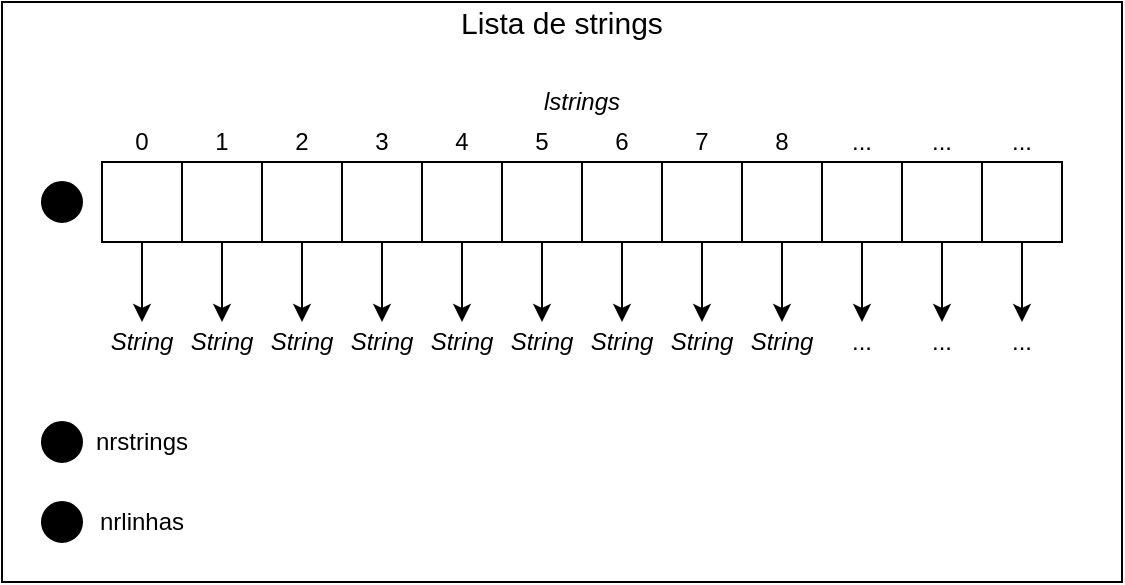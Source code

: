 <mxfile version="10.7.1" type="device"><diagram id="8GkzO-2iXQMkuJmufmp5" name="Page-1"><mxGraphModel dx="840" dy="447" grid="1" gridSize="10" guides="1" tooltips="1" connect="1" arrows="1" fold="1" page="1" pageScale="1" pageWidth="850" pageHeight="1100" math="0" shadow="0"><root><mxCell id="0"/><mxCell id="1" parent="0"/><mxCell id="2WYAGC3ekxAIEiTmy_mu-112" value="" style="rounded=0;whiteSpace=wrap;html=1;" parent="1" vertex="1"><mxGeometry x="80" y="40" width="560" height="290" as="geometry"/></mxCell><mxCell id="2WYAGC3ekxAIEiTmy_mu-1" value="" style="whiteSpace=wrap;html=1;aspect=fixed;" parent="1" vertex="1"><mxGeometry x="130" y="120" width="40" height="40" as="geometry"/></mxCell><mxCell id="2WYAGC3ekxAIEiTmy_mu-2" value="" style="whiteSpace=wrap;html=1;aspect=fixed;" parent="1" vertex="1"><mxGeometry x="170" y="120" width="40" height="40" as="geometry"/></mxCell><mxCell id="2WYAGC3ekxAIEiTmy_mu-4" value="" style="whiteSpace=wrap;html=1;aspect=fixed;" parent="1" vertex="1"><mxGeometry x="250" y="120" width="40" height="40" as="geometry"/></mxCell><mxCell id="2WYAGC3ekxAIEiTmy_mu-7" value="" style="whiteSpace=wrap;html=1;aspect=fixed;" parent="1" vertex="1"><mxGeometry x="290" y="120" width="40" height="40" as="geometry"/></mxCell><mxCell id="2WYAGC3ekxAIEiTmy_mu-8" value="" style="whiteSpace=wrap;html=1;aspect=fixed;" parent="1" vertex="1"><mxGeometry x="330" y="120" width="40" height="40" as="geometry"/></mxCell><mxCell id="2WYAGC3ekxAIEiTmy_mu-10" value="" style="whiteSpace=wrap;html=1;aspect=fixed;" parent="1" vertex="1"><mxGeometry x="410" y="120" width="40" height="40" as="geometry"/></mxCell><mxCell id="2WYAGC3ekxAIEiTmy_mu-11" value="" style="whiteSpace=wrap;html=1;aspect=fixed;" parent="1" vertex="1"><mxGeometry x="450" y="120" width="40" height="40" as="geometry"/></mxCell><mxCell id="2WYAGC3ekxAIEiTmy_mu-12" value="" style="whiteSpace=wrap;html=1;aspect=fixed;" parent="1" vertex="1"><mxGeometry x="490" y="120" width="40" height="40" as="geometry"/></mxCell><mxCell id="2WYAGC3ekxAIEiTmy_mu-13" value="" style="whiteSpace=wrap;html=1;aspect=fixed;" parent="1" vertex="1"><mxGeometry x="530" y="120" width="40" height="40" as="geometry"/></mxCell><mxCell id="2WYAGC3ekxAIEiTmy_mu-14" value="" style="whiteSpace=wrap;html=1;aspect=fixed;" parent="1" vertex="1"><mxGeometry x="570" y="120" width="40" height="40" as="geometry"/></mxCell><mxCell id="2WYAGC3ekxAIEiTmy_mu-16" value="&lt;i&gt;lstrings&lt;/i&gt;" style="text;html=1;strokeColor=none;fillColor=none;align=center;verticalAlign=middle;whiteSpace=wrap;rounded=0;" parent="1" vertex="1"><mxGeometry x="350" y="80" width="40" height="20" as="geometry"/></mxCell><mxCell id="2WYAGC3ekxAIEiTmy_mu-17" value="" style="endArrow=classic;html=1;exitX=0.5;exitY=1;exitDx=0;exitDy=0;entryX=0.5;entryY=0;entryDx=0;entryDy=0;" parent="1" source="2WYAGC3ekxAIEiTmy_mu-8" target="oww64-2o9A2ZtZIngmTk-17" edge="1"><mxGeometry width="50" height="50" relative="1" as="geometry"><mxPoint x="130" y="310" as="sourcePoint"/><mxPoint x="350" y="190" as="targetPoint"/></mxGeometry></mxCell><mxCell id="2WYAGC3ekxAIEiTmy_mu-43" value="" style="whiteSpace=wrap;html=1;aspect=fixed;" parent="1" vertex="1"><mxGeometry x="370" y="120" width="40" height="40" as="geometry"/></mxCell><mxCell id="2WYAGC3ekxAIEiTmy_mu-44" value="" style="whiteSpace=wrap;html=1;aspect=fixed;" parent="1" vertex="1"><mxGeometry x="210" y="120" width="40" height="40" as="geometry"/></mxCell><mxCell id="2WYAGC3ekxAIEiTmy_mu-45" value="0" style="text;html=1;strokeColor=none;fillColor=none;align=center;verticalAlign=middle;whiteSpace=wrap;rounded=0;" parent="1" vertex="1"><mxGeometry x="130" y="100" width="40" height="20" as="geometry"/></mxCell><mxCell id="2WYAGC3ekxAIEiTmy_mu-47" value="1" style="text;html=1;strokeColor=none;fillColor=none;align=center;verticalAlign=middle;whiteSpace=wrap;rounded=0;" parent="1" vertex="1"><mxGeometry x="170" y="100" width="40" height="20" as="geometry"/></mxCell><mxCell id="2WYAGC3ekxAIEiTmy_mu-48" value="2" style="text;html=1;strokeColor=none;fillColor=none;align=center;verticalAlign=middle;whiteSpace=wrap;rounded=0;" parent="1" vertex="1"><mxGeometry x="210" y="100" width="40" height="20" as="geometry"/></mxCell><mxCell id="2WYAGC3ekxAIEiTmy_mu-49" value="3" style="text;html=1;strokeColor=none;fillColor=none;align=center;verticalAlign=middle;whiteSpace=wrap;rounded=0;" parent="1" vertex="1"><mxGeometry x="250" y="100" width="40" height="20" as="geometry"/></mxCell><mxCell id="2WYAGC3ekxAIEiTmy_mu-50" value="4" style="text;html=1;strokeColor=none;fillColor=none;align=center;verticalAlign=middle;whiteSpace=wrap;rounded=0;" parent="1" vertex="1"><mxGeometry x="290" y="100" width="40" height="20" as="geometry"/></mxCell><mxCell id="2WYAGC3ekxAIEiTmy_mu-51" value="5&lt;br&gt;" style="text;html=1;strokeColor=none;fillColor=none;align=center;verticalAlign=middle;whiteSpace=wrap;rounded=0;" parent="1" vertex="1"><mxGeometry x="330" y="100" width="40" height="20" as="geometry"/></mxCell><mxCell id="2WYAGC3ekxAIEiTmy_mu-52" value="6&lt;br&gt;" style="text;html=1;strokeColor=none;fillColor=none;align=center;verticalAlign=middle;whiteSpace=wrap;rounded=0;" parent="1" vertex="1"><mxGeometry x="370" y="100" width="40" height="20" as="geometry"/></mxCell><mxCell id="2WYAGC3ekxAIEiTmy_mu-53" value="7&lt;br&gt;" style="text;html=1;strokeColor=none;fillColor=none;align=center;verticalAlign=middle;whiteSpace=wrap;rounded=0;" parent="1" vertex="1"><mxGeometry x="410" y="100" width="40" height="20" as="geometry"/></mxCell><mxCell id="2WYAGC3ekxAIEiTmy_mu-54" value="8" style="text;html=1;strokeColor=none;fillColor=none;align=center;verticalAlign=middle;whiteSpace=wrap;rounded=0;" parent="1" vertex="1"><mxGeometry x="450" y="100" width="40" height="20" as="geometry"/></mxCell><mxCell id="2WYAGC3ekxAIEiTmy_mu-55" value="..." style="text;html=1;strokeColor=none;fillColor=none;align=center;verticalAlign=middle;whiteSpace=wrap;rounded=0;" parent="1" vertex="1"><mxGeometry x="490" y="100" width="40" height="20" as="geometry"/></mxCell><mxCell id="2WYAGC3ekxAIEiTmy_mu-56" value="..." style="text;html=1;strokeColor=none;fillColor=none;align=center;verticalAlign=middle;whiteSpace=wrap;rounded=0;" parent="1" vertex="1"><mxGeometry x="530" y="100" width="40" height="20" as="geometry"/></mxCell><mxCell id="2WYAGC3ekxAIEiTmy_mu-57" value="..." style="text;html=1;strokeColor=none;fillColor=none;align=center;verticalAlign=middle;whiteSpace=wrap;rounded=0;" parent="1" vertex="1"><mxGeometry x="570" y="100" width="40" height="20" as="geometry"/></mxCell><mxCell id="2WYAGC3ekxAIEiTmy_mu-60" value="" style="endArrow=classic;html=1;exitX=0.5;exitY=1;exitDx=0;exitDy=0;" parent="1" edge="1"><mxGeometry width="50" height="50" relative="1" as="geometry"><mxPoint x="550" y="160" as="sourcePoint"/><mxPoint x="550" y="200" as="targetPoint"/></mxGeometry></mxCell><mxCell id="2WYAGC3ekxAIEiTmy_mu-62" value="...&lt;br&gt;" style="text;html=1;strokeColor=none;fillColor=none;align=center;verticalAlign=middle;whiteSpace=wrap;rounded=0;" parent="1" vertex="1"><mxGeometry x="530" y="200" width="40" height="20" as="geometry"/></mxCell><mxCell id="2WYAGC3ekxAIEiTmy_mu-69" value="" style="endArrow=classic;html=1;exitX=0.5;exitY=1;exitDx=0;exitDy=0;" parent="1" edge="1"><mxGeometry width="50" height="50" relative="1" as="geometry"><mxPoint x="430" y="160" as="sourcePoint"/><mxPoint x="430" y="200" as="targetPoint"/></mxGeometry></mxCell><mxCell id="2WYAGC3ekxAIEiTmy_mu-70" value="&lt;i&gt;String&lt;/i&gt;&lt;br&gt;" style="text;html=1;strokeColor=none;fillColor=none;align=center;verticalAlign=middle;whiteSpace=wrap;rounded=0;" parent="1" vertex="1"><mxGeometry x="410" y="200" width="40" height="20" as="geometry"/></mxCell><mxCell id="2WYAGC3ekxAIEiTmy_mu-71" value="" style="endArrow=classic;html=1;exitX=0.5;exitY=1;exitDx=0;exitDy=0;" parent="1" edge="1"><mxGeometry width="50" height="50" relative="1" as="geometry"><mxPoint x="470" y="160" as="sourcePoint"/><mxPoint x="470" y="200" as="targetPoint"/></mxGeometry></mxCell><mxCell id="2WYAGC3ekxAIEiTmy_mu-72" value="&lt;i&gt;String&lt;/i&gt;&lt;br&gt;" style="text;html=1;strokeColor=none;fillColor=none;align=center;verticalAlign=middle;whiteSpace=wrap;rounded=0;" parent="1" vertex="1"><mxGeometry x="450" y="200" width="40" height="20" as="geometry"/></mxCell><mxCell id="2WYAGC3ekxAIEiTmy_mu-73" value="" style="endArrow=classic;html=1;exitX=0.5;exitY=1;exitDx=0;exitDy=0;" parent="1" edge="1"><mxGeometry width="50" height="50" relative="1" as="geometry"><mxPoint x="510" y="160" as="sourcePoint"/><mxPoint x="510" y="200" as="targetPoint"/></mxGeometry></mxCell><mxCell id="2WYAGC3ekxAIEiTmy_mu-74" value="...&lt;br&gt;" style="text;html=1;strokeColor=none;fillColor=none;align=center;verticalAlign=middle;whiteSpace=wrap;rounded=0;" parent="1" vertex="1"><mxGeometry x="490" y="200" width="40" height="20" as="geometry"/></mxCell><mxCell id="2WYAGC3ekxAIEiTmy_mu-75" value="" style="endArrow=classic;html=1;exitX=0.5;exitY=1;exitDx=0;exitDy=0;" parent="1" edge="1"><mxGeometry width="50" height="50" relative="1" as="geometry"><mxPoint x="590" y="160" as="sourcePoint"/><mxPoint x="590" y="200" as="targetPoint"/></mxGeometry></mxCell><mxCell id="2WYAGC3ekxAIEiTmy_mu-76" value="...&lt;br&gt;" style="text;html=1;strokeColor=none;fillColor=none;align=center;verticalAlign=middle;whiteSpace=wrap;rounded=0;" parent="1" vertex="1"><mxGeometry x="570" y="200" width="40" height="20" as="geometry"/></mxCell><mxCell id="2WYAGC3ekxAIEiTmy_mu-77" value="" style="endArrow=classic;html=1;exitX=0.5;exitY=1;exitDx=0;exitDy=0;" parent="1" edge="1"><mxGeometry width="50" height="50" relative="1" as="geometry"><mxPoint x="390" y="160" as="sourcePoint"/><mxPoint x="390" y="200" as="targetPoint"/></mxGeometry></mxCell><mxCell id="2WYAGC3ekxAIEiTmy_mu-78" value="&lt;i&gt;String&lt;/i&gt;&lt;br&gt;" style="text;html=1;strokeColor=none;fillColor=none;align=center;verticalAlign=middle;whiteSpace=wrap;rounded=0;" parent="1" vertex="1"><mxGeometry x="370" y="200" width="40" height="20" as="geometry"/></mxCell><mxCell id="2WYAGC3ekxAIEiTmy_mu-79" value="" style="endArrow=classic;html=1;exitX=0.5;exitY=1;exitDx=0;exitDy=0;" parent="1" edge="1"><mxGeometry width="50" height="50" relative="1" as="geometry"><mxPoint x="310" y="160" as="sourcePoint"/><mxPoint x="310" y="200" as="targetPoint"/></mxGeometry></mxCell><mxCell id="2WYAGC3ekxAIEiTmy_mu-80" value="&lt;i&gt;String&lt;/i&gt;&lt;br&gt;" style="text;html=1;strokeColor=none;fillColor=none;align=center;verticalAlign=middle;whiteSpace=wrap;rounded=0;" parent="1" vertex="1"><mxGeometry x="290" y="200" width="40" height="20" as="geometry"/></mxCell><mxCell id="2WYAGC3ekxAIEiTmy_mu-81" value="" style="endArrow=classic;html=1;exitX=0.5;exitY=1;exitDx=0;exitDy=0;" parent="1" edge="1"><mxGeometry width="50" height="50" relative="1" as="geometry"><mxPoint x="270" y="160" as="sourcePoint"/><mxPoint x="270" y="200" as="targetPoint"/></mxGeometry></mxCell><mxCell id="2WYAGC3ekxAIEiTmy_mu-82" value="&lt;i&gt;String&lt;/i&gt;&lt;br&gt;" style="text;html=1;strokeColor=none;fillColor=none;align=center;verticalAlign=middle;whiteSpace=wrap;rounded=0;" parent="1" vertex="1"><mxGeometry x="250" y="200" width="40" height="20" as="geometry"/></mxCell><mxCell id="2WYAGC3ekxAIEiTmy_mu-83" value="" style="endArrow=classic;html=1;exitX=0.5;exitY=1;exitDx=0;exitDy=0;" parent="1" edge="1"><mxGeometry width="50" height="50" relative="1" as="geometry"><mxPoint x="230" y="160" as="sourcePoint"/><mxPoint x="230" y="200" as="targetPoint"/></mxGeometry></mxCell><mxCell id="2WYAGC3ekxAIEiTmy_mu-84" value="&lt;i&gt;String&lt;/i&gt;&lt;br&gt;" style="text;html=1;strokeColor=none;fillColor=none;align=center;verticalAlign=middle;whiteSpace=wrap;rounded=0;" parent="1" vertex="1"><mxGeometry x="210" y="200" width="40" height="20" as="geometry"/></mxCell><mxCell id="2WYAGC3ekxAIEiTmy_mu-85" value="" style="endArrow=classic;html=1;exitX=0.5;exitY=1;exitDx=0;exitDy=0;" parent="1" edge="1"><mxGeometry width="50" height="50" relative="1" as="geometry"><mxPoint x="190" y="160" as="sourcePoint"/><mxPoint x="190" y="200" as="targetPoint"/></mxGeometry></mxCell><mxCell id="2WYAGC3ekxAIEiTmy_mu-86" value="&lt;i&gt;String&lt;/i&gt;&lt;br&gt;" style="text;html=1;strokeColor=none;fillColor=none;align=center;verticalAlign=middle;whiteSpace=wrap;rounded=0;" parent="1" vertex="1"><mxGeometry x="170" y="200" width="40" height="20" as="geometry"/></mxCell><mxCell id="2WYAGC3ekxAIEiTmy_mu-89" value="" style="endArrow=classic;html=1;" parent="1" source="2WYAGC3ekxAIEiTmy_mu-1" edge="1"><mxGeometry width="50" height="50" relative="1" as="geometry"><mxPoint x="150" y="160" as="sourcePoint"/><mxPoint x="150" y="200" as="targetPoint"/></mxGeometry></mxCell><mxCell id="2WYAGC3ekxAIEiTmy_mu-90" value="&lt;i&gt;String&lt;/i&gt;&lt;br&gt;" style="text;html=1;strokeColor=none;fillColor=none;align=center;verticalAlign=middle;whiteSpace=wrap;rounded=0;" parent="1" vertex="1"><mxGeometry x="130" y="200" width="40" height="20" as="geometry"/></mxCell><mxCell id="2WYAGC3ekxAIEiTmy_mu-113" value="&lt;font style=&quot;font-size: 15px&quot;&gt;Lista de strings&lt;/font&gt;" style="text;html=1;strokeColor=none;fillColor=none;align=center;verticalAlign=middle;whiteSpace=wrap;rounded=0;" parent="1" vertex="1"><mxGeometry x="275" y="40" width="170" height="20" as="geometry"/></mxCell><mxCell id="oww64-2o9A2ZtZIngmTk-17" value="&lt;i&gt;String&lt;/i&gt;" style="text;html=1;strokeColor=none;fillColor=none;align=center;verticalAlign=middle;whiteSpace=wrap;rounded=0;" parent="1" vertex="1"><mxGeometry x="330" y="200" width="40" height="20" as="geometry"/></mxCell><mxCell id="oww64-2o9A2ZtZIngmTk-18" value="&lt;div style=&quot;text-align: left&quot;&gt;&lt;span&gt;nrstrings&lt;/span&gt;&lt;/div&gt;" style="text;html=1;strokeColor=none;fillColor=none;align=center;verticalAlign=middle;whiteSpace=wrap;rounded=0;" parent="1" vertex="1"><mxGeometry x="130" y="250" width="40" height="20" as="geometry"/></mxCell><mxCell id="oww64-2o9A2ZtZIngmTk-19" value="nrlinhas" style="text;html=1;strokeColor=none;fillColor=none;align=center;verticalAlign=middle;whiteSpace=wrap;rounded=0;" parent="1" vertex="1"><mxGeometry x="130" y="290" width="40" height="20" as="geometry"/></mxCell><mxCell id="R22T5hKAu65PPrNEqMIr-40" value="v" style="ellipse;whiteSpace=wrap;html=1;aspect=fixed;fillColor=#000000;" vertex="1" parent="1"><mxGeometry x="100" y="250" width="20" height="20" as="geometry"/></mxCell><mxCell id="R22T5hKAu65PPrNEqMIr-41" value="v" style="ellipse;whiteSpace=wrap;html=1;aspect=fixed;fillColor=#000000;" vertex="1" parent="1"><mxGeometry x="100" y="290" width="20" height="20" as="geometry"/></mxCell><mxCell id="R22T5hKAu65PPrNEqMIr-42" value="v" style="ellipse;whiteSpace=wrap;html=1;aspect=fixed;fillColor=#000000;" vertex="1" parent="1"><mxGeometry x="100" y="130" width="20" height="20" as="geometry"/></mxCell></root></mxGraphModel></diagram></mxfile>